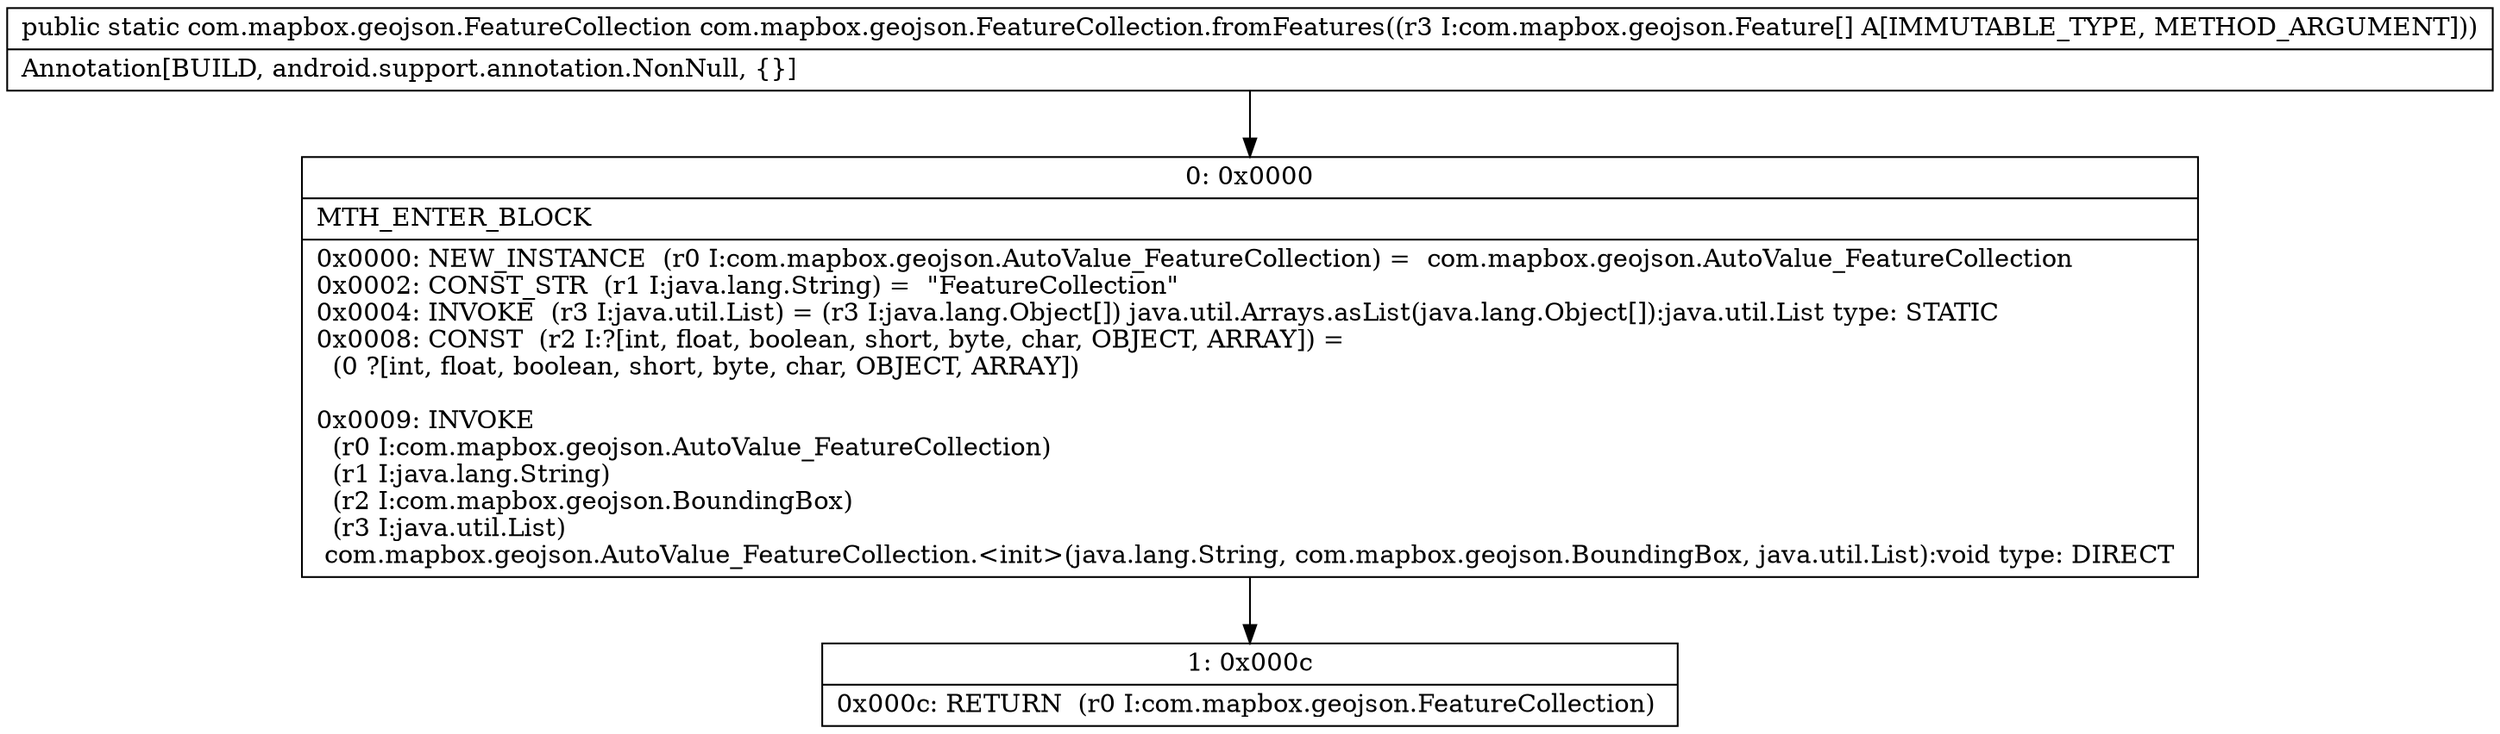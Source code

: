 digraph "CFG forcom.mapbox.geojson.FeatureCollection.fromFeatures([Lcom\/mapbox\/geojson\/Feature;)Lcom\/mapbox\/geojson\/FeatureCollection;" {
Node_0 [shape=record,label="{0\:\ 0x0000|MTH_ENTER_BLOCK\l|0x0000: NEW_INSTANCE  (r0 I:com.mapbox.geojson.AutoValue_FeatureCollection) =  com.mapbox.geojson.AutoValue_FeatureCollection \l0x0002: CONST_STR  (r1 I:java.lang.String) =  \"FeatureCollection\" \l0x0004: INVOKE  (r3 I:java.util.List) = (r3 I:java.lang.Object[]) java.util.Arrays.asList(java.lang.Object[]):java.util.List type: STATIC \l0x0008: CONST  (r2 I:?[int, float, boolean, short, byte, char, OBJECT, ARRAY]) = \l  (0 ?[int, float, boolean, short, byte, char, OBJECT, ARRAY])\l \l0x0009: INVOKE  \l  (r0 I:com.mapbox.geojson.AutoValue_FeatureCollection)\l  (r1 I:java.lang.String)\l  (r2 I:com.mapbox.geojson.BoundingBox)\l  (r3 I:java.util.List)\l com.mapbox.geojson.AutoValue_FeatureCollection.\<init\>(java.lang.String, com.mapbox.geojson.BoundingBox, java.util.List):void type: DIRECT \l}"];
Node_1 [shape=record,label="{1\:\ 0x000c|0x000c: RETURN  (r0 I:com.mapbox.geojson.FeatureCollection) \l}"];
MethodNode[shape=record,label="{public static com.mapbox.geojson.FeatureCollection com.mapbox.geojson.FeatureCollection.fromFeatures((r3 I:com.mapbox.geojson.Feature[] A[IMMUTABLE_TYPE, METHOD_ARGUMENT]))  | Annotation[BUILD, android.support.annotation.NonNull, \{\}]\l}"];
MethodNode -> Node_0;
Node_0 -> Node_1;
}

